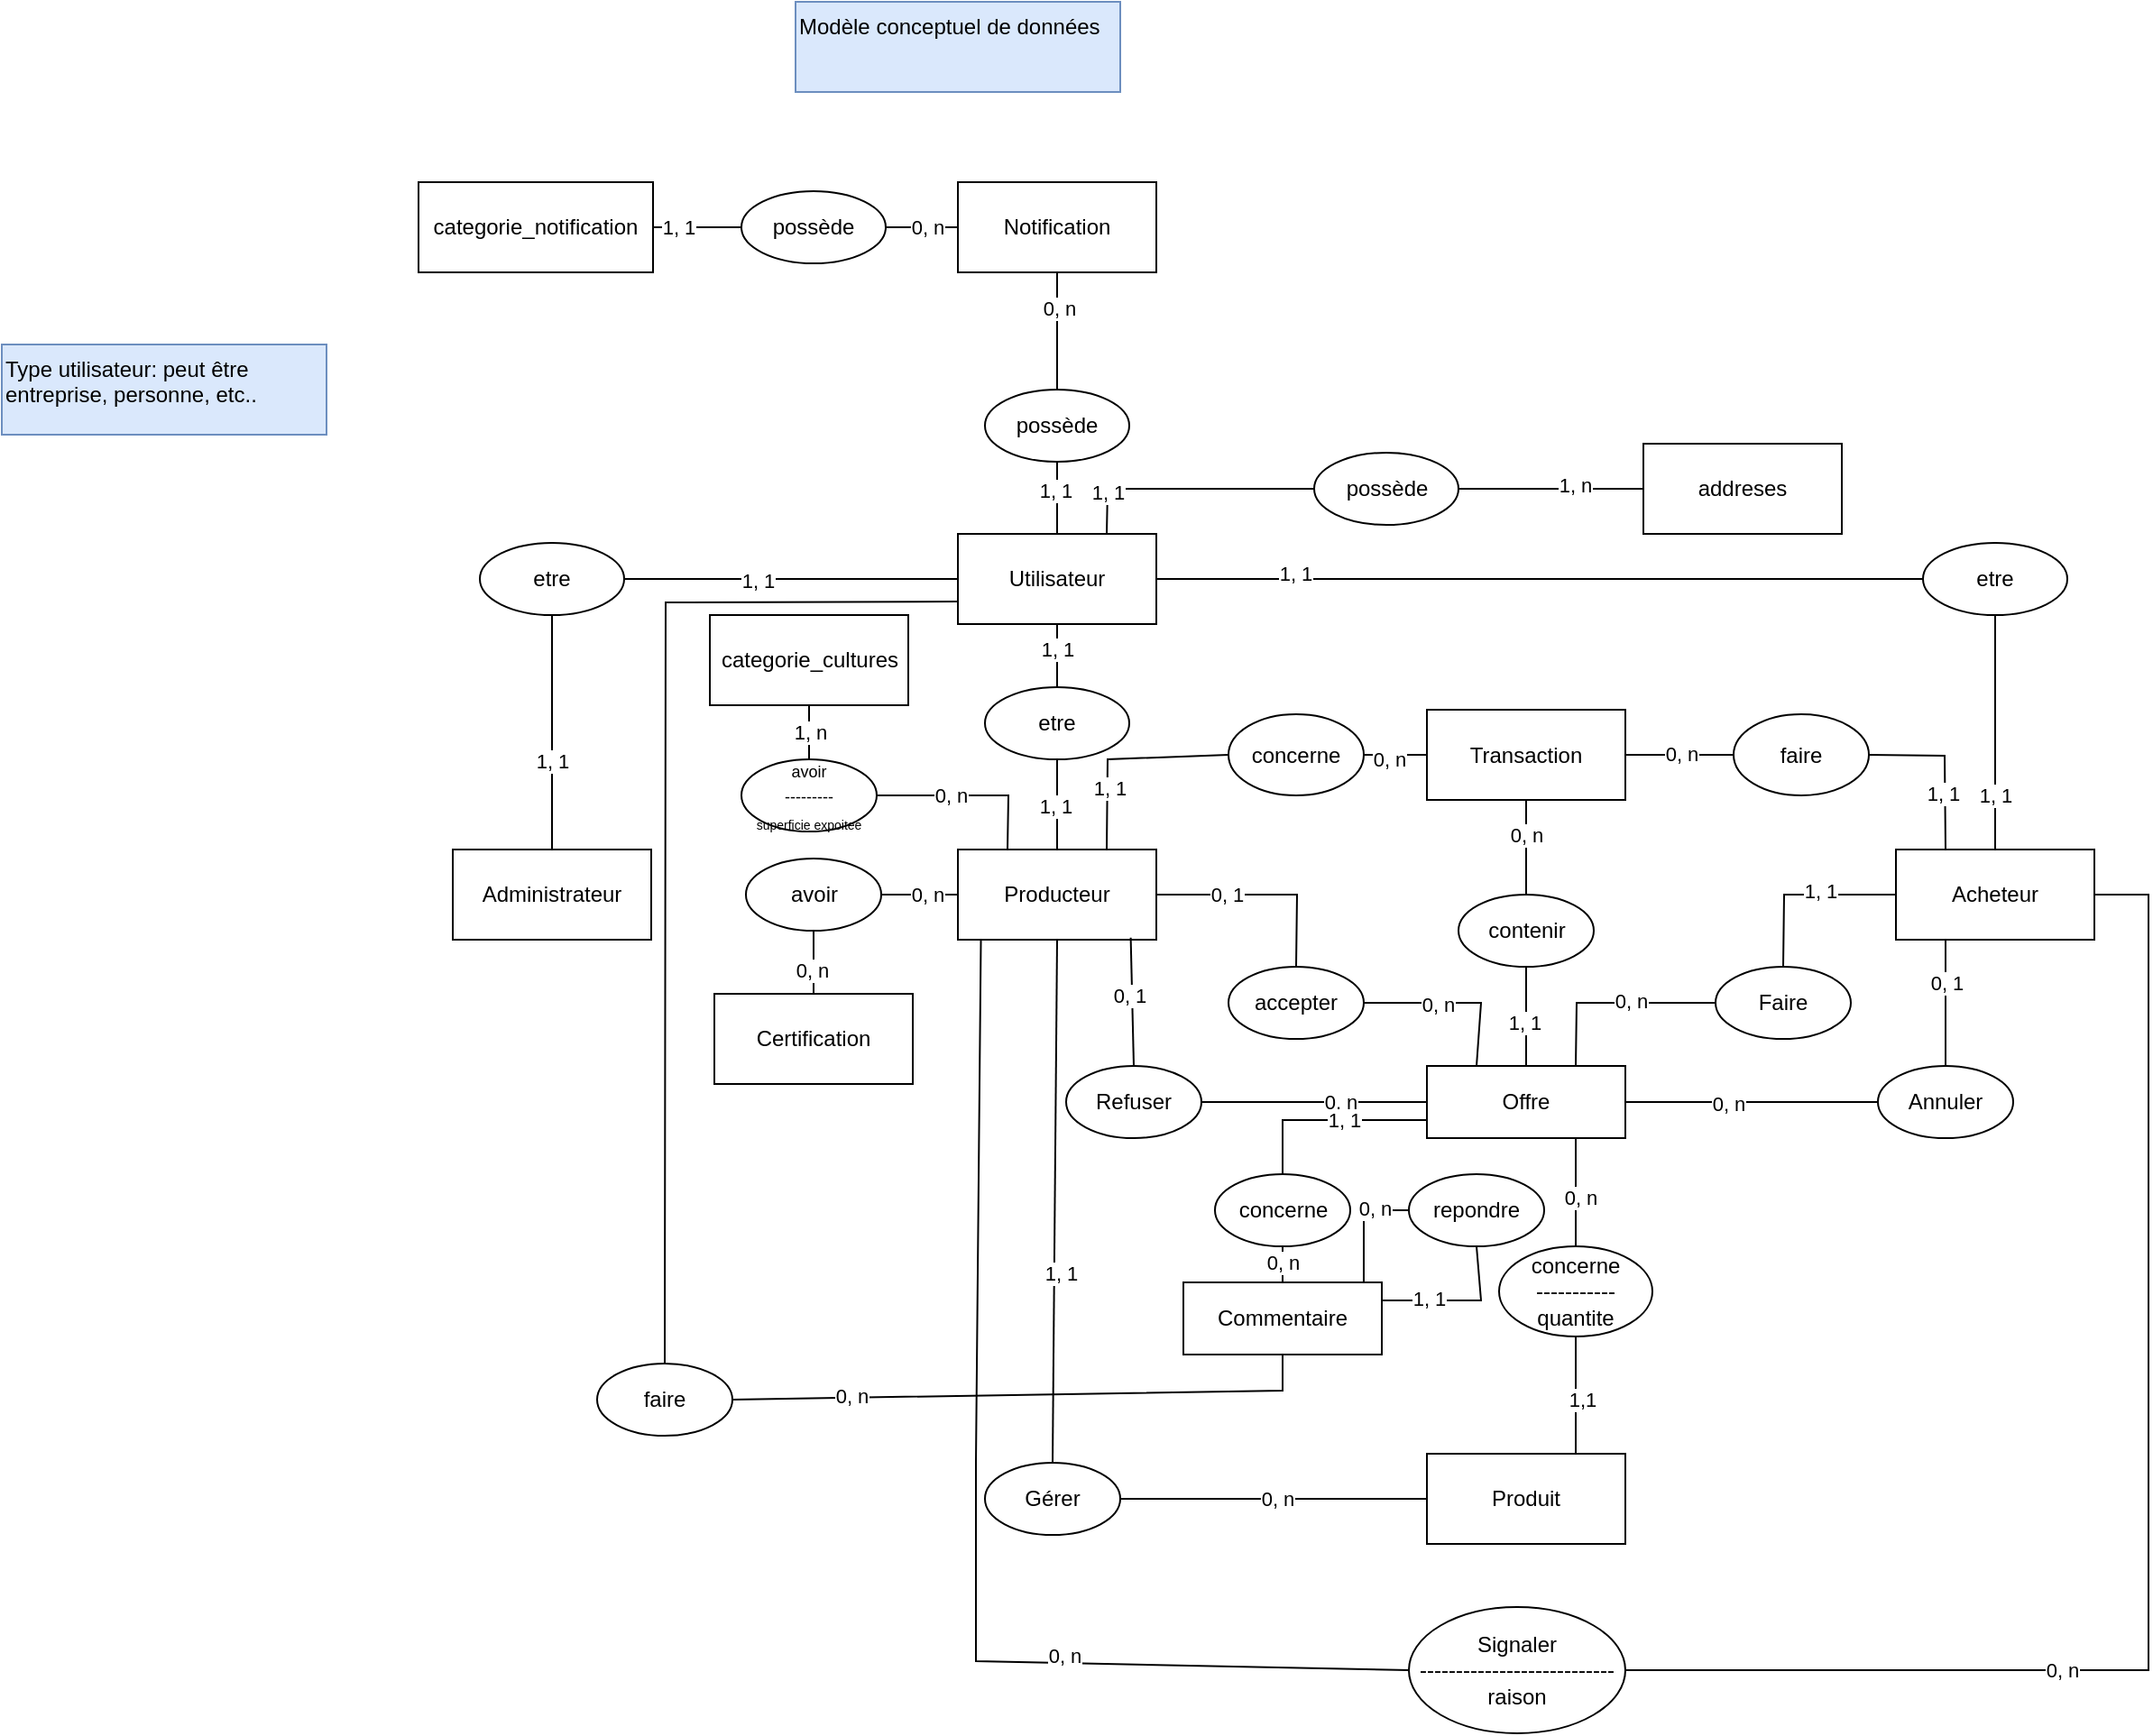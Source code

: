 <mxfile version="26.0.16">
  <diagram name="Page-1" id="5A69tzrSD9AqNhEuns6p">
    <mxGraphModel dx="1859" dy="1749" grid="1" gridSize="10" guides="1" tooltips="1" connect="1" arrows="1" fold="1" page="1" pageScale="1" pageWidth="827" pageHeight="1169" math="0" shadow="0">
      <root>
        <mxCell id="0" />
        <mxCell id="1" parent="0" />
        <mxCell id="UUkGtL1iuPXD1MiXSwTC-1" value="Produit" style="html=1;whiteSpace=wrap;" parent="1" vertex="1">
          <mxGeometry x="430" y="615" width="110" height="50" as="geometry" />
        </mxCell>
        <mxCell id="UUkGtL1iuPXD1MiXSwTC-2" value="Producteur" style="html=1;whiteSpace=wrap;" parent="1" vertex="1">
          <mxGeometry x="170" y="280" width="110" height="50" as="geometry" />
        </mxCell>
        <mxCell id="UUkGtL1iuPXD1MiXSwTC-3" value="Acheteur" style="html=1;whiteSpace=wrap;" parent="1" vertex="1">
          <mxGeometry x="690" y="280" width="110" height="50" as="geometry" />
        </mxCell>
        <mxCell id="UUkGtL1iuPXD1MiXSwTC-4" value="Administrateur" style="html=1;whiteSpace=wrap;" parent="1" vertex="1">
          <mxGeometry x="-110" y="280" width="110" height="50" as="geometry" />
        </mxCell>
        <mxCell id="UUkGtL1iuPXD1MiXSwTC-5" value="Utilisateur" style="html=1;whiteSpace=wrap;" parent="1" vertex="1">
          <mxGeometry x="170" y="105" width="110" height="50" as="geometry" />
        </mxCell>
        <mxCell id="UUkGtL1iuPXD1MiXSwTC-6" value="etre" style="ellipse;whiteSpace=wrap;html=1;" parent="1" vertex="1">
          <mxGeometry x="185" y="190" width="80" height="40" as="geometry" />
        </mxCell>
        <mxCell id="UUkGtL1iuPXD1MiXSwTC-7" value="etre" style="ellipse;whiteSpace=wrap;html=1;" parent="1" vertex="1">
          <mxGeometry x="-95" y="110" width="80" height="40" as="geometry" />
        </mxCell>
        <mxCell id="UUkGtL1iuPXD1MiXSwTC-8" value="etre" style="ellipse;whiteSpace=wrap;html=1;" parent="1" vertex="1">
          <mxGeometry x="705" y="110" width="80" height="40" as="geometry" />
        </mxCell>
        <mxCell id="UUkGtL1iuPXD1MiXSwTC-9" value="" style="endArrow=none;html=1;rounded=0;entryX=0.5;entryY=1;entryDx=0;entryDy=0;exitX=0.5;exitY=0;exitDx=0;exitDy=0;" parent="1" source="UUkGtL1iuPXD1MiXSwTC-4" target="UUkGtL1iuPXD1MiXSwTC-7" edge="1">
          <mxGeometry width="50" height="50" relative="1" as="geometry">
            <mxPoint x="90" y="420" as="sourcePoint" />
            <mxPoint x="140" y="370" as="targetPoint" />
          </mxGeometry>
        </mxCell>
        <mxCell id="UUkGtL1iuPXD1MiXSwTC-109" value="1, 1" style="edgeLabel;html=1;align=center;verticalAlign=middle;resizable=0;points=[];" parent="UUkGtL1iuPXD1MiXSwTC-9" vertex="1" connectable="0">
          <mxGeometry x="-0.241" relative="1" as="geometry">
            <mxPoint as="offset" />
          </mxGeometry>
        </mxCell>
        <mxCell id="UUkGtL1iuPXD1MiXSwTC-10" value="" style="endArrow=none;html=1;rounded=0;entryX=0.5;entryY=1;entryDx=0;entryDy=0;exitX=0.5;exitY=0;exitDx=0;exitDy=0;" parent="1" source="UUkGtL1iuPXD1MiXSwTC-2" target="UUkGtL1iuPXD1MiXSwTC-6" edge="1">
          <mxGeometry width="50" height="50" relative="1" as="geometry">
            <mxPoint x="100" y="430" as="sourcePoint" />
            <mxPoint x="150" y="380" as="targetPoint" />
          </mxGeometry>
        </mxCell>
        <mxCell id="UUkGtL1iuPXD1MiXSwTC-111" value="1, 1" style="edgeLabel;html=1;align=center;verticalAlign=middle;resizable=0;points=[];" parent="UUkGtL1iuPXD1MiXSwTC-10" vertex="1" connectable="0">
          <mxGeometry x="-0.014" y="1" relative="1" as="geometry">
            <mxPoint as="offset" />
          </mxGeometry>
        </mxCell>
        <mxCell id="UUkGtL1iuPXD1MiXSwTC-11" value="" style="endArrow=none;html=1;rounded=0;entryX=0.5;entryY=1;entryDx=0;entryDy=0;exitX=0.5;exitY=0;exitDx=0;exitDy=0;" parent="1" source="UUkGtL1iuPXD1MiXSwTC-6" target="UUkGtL1iuPXD1MiXSwTC-5" edge="1">
          <mxGeometry width="50" height="50" relative="1" as="geometry">
            <mxPoint x="110" y="440" as="sourcePoint" />
            <mxPoint x="160" y="390" as="targetPoint" />
          </mxGeometry>
        </mxCell>
        <mxCell id="UUkGtL1iuPXD1MiXSwTC-112" value="1, 1" style="edgeLabel;html=1;align=center;verticalAlign=middle;resizable=0;points=[];" parent="UUkGtL1iuPXD1MiXSwTC-11" vertex="1" connectable="0">
          <mxGeometry x="0.173" relative="1" as="geometry">
            <mxPoint y="-1" as="offset" />
          </mxGeometry>
        </mxCell>
        <mxCell id="UUkGtL1iuPXD1MiXSwTC-12" value="" style="endArrow=none;html=1;rounded=0;entryX=1;entryY=0.5;entryDx=0;entryDy=0;exitX=0;exitY=0.5;exitDx=0;exitDy=0;" parent="1" source="UUkGtL1iuPXD1MiXSwTC-5" target="UUkGtL1iuPXD1MiXSwTC-7" edge="1">
          <mxGeometry width="50" height="50" relative="1" as="geometry">
            <mxPoint x="100" y="430" as="sourcePoint" />
            <mxPoint x="150" y="380" as="targetPoint" />
          </mxGeometry>
        </mxCell>
        <mxCell id="UUkGtL1iuPXD1MiXSwTC-110" value="1, 1" style="edgeLabel;html=1;align=center;verticalAlign=middle;resizable=0;points=[];" parent="UUkGtL1iuPXD1MiXSwTC-12" vertex="1" connectable="0">
          <mxGeometry x="0.202" y="1" relative="1" as="geometry">
            <mxPoint as="offset" />
          </mxGeometry>
        </mxCell>
        <mxCell id="UUkGtL1iuPXD1MiXSwTC-13" value="" style="endArrow=none;html=1;rounded=0;entryX=0.5;entryY=1;entryDx=0;entryDy=0;exitX=0.5;exitY=0;exitDx=0;exitDy=0;" parent="1" source="UUkGtL1iuPXD1MiXSwTC-3" target="UUkGtL1iuPXD1MiXSwTC-8" edge="1">
          <mxGeometry width="50" height="50" relative="1" as="geometry">
            <mxPoint x="287.5" y="440" as="sourcePoint" />
            <mxPoint x="337.5" y="390" as="targetPoint" />
          </mxGeometry>
        </mxCell>
        <mxCell id="UUkGtL1iuPXD1MiXSwTC-107" value="1, 1" style="edgeLabel;html=1;align=center;verticalAlign=middle;resizable=0;points=[];" parent="UUkGtL1iuPXD1MiXSwTC-13" vertex="1" connectable="0">
          <mxGeometry x="-0.53" relative="1" as="geometry">
            <mxPoint as="offset" />
          </mxGeometry>
        </mxCell>
        <mxCell id="UUkGtL1iuPXD1MiXSwTC-14" value="" style="endArrow=none;html=1;rounded=0;entryX=0;entryY=0.5;entryDx=0;entryDy=0;exitX=1;exitY=0.5;exitDx=0;exitDy=0;" parent="1" source="UUkGtL1iuPXD1MiXSwTC-18" target="UUkGtL1iuPXD1MiXSwTC-1" edge="1">
          <mxGeometry width="50" height="50" relative="1" as="geometry">
            <mxPoint x="687.5" y="550" as="sourcePoint" />
            <mxPoint x="737.5" y="500" as="targetPoint" />
          </mxGeometry>
        </mxCell>
        <mxCell id="UUkGtL1iuPXD1MiXSwTC-141" value="0, n" style="edgeLabel;html=1;align=center;verticalAlign=middle;resizable=0;points=[];" parent="UUkGtL1iuPXD1MiXSwTC-14" vertex="1" connectable="0">
          <mxGeometry x="0.017" relative="1" as="geometry">
            <mxPoint as="offset" />
          </mxGeometry>
        </mxCell>
        <mxCell id="UUkGtL1iuPXD1MiXSwTC-15" value="" style="endArrow=none;html=1;rounded=0;entryX=0.5;entryY=1;entryDx=0;entryDy=0;exitX=0.5;exitY=0;exitDx=0;exitDy=0;" parent="1" source="UUkGtL1iuPXD1MiXSwTC-18" target="UUkGtL1iuPXD1MiXSwTC-2" edge="1">
          <mxGeometry width="50" height="50" relative="1" as="geometry">
            <mxPoint x="304" y="450" as="sourcePoint" />
            <mxPoint x="354" y="400" as="targetPoint" />
          </mxGeometry>
        </mxCell>
        <mxCell id="UUkGtL1iuPXD1MiXSwTC-142" value="1, 1" style="edgeLabel;html=1;align=center;verticalAlign=middle;resizable=0;points=[];" parent="UUkGtL1iuPXD1MiXSwTC-15" vertex="1" connectable="0">
          <mxGeometry x="-0.273" y="-3" relative="1" as="geometry">
            <mxPoint as="offset" />
          </mxGeometry>
        </mxCell>
        <mxCell id="UUkGtL1iuPXD1MiXSwTC-17" value="" style="endArrow=none;html=1;rounded=0;entryX=0;entryY=0.5;entryDx=0;entryDy=0;exitX=1;exitY=0.5;exitDx=0;exitDy=0;" parent="1" source="UUkGtL1iuPXD1MiXSwTC-5" target="UUkGtL1iuPXD1MiXSwTC-8" edge="1">
          <mxGeometry width="50" height="50" relative="1" as="geometry">
            <mxPoint x="150" y="480" as="sourcePoint" />
            <mxPoint x="200" y="430" as="targetPoint" />
          </mxGeometry>
        </mxCell>
        <mxCell id="UUkGtL1iuPXD1MiXSwTC-108" value="1, 1" style="edgeLabel;html=1;align=center;verticalAlign=middle;resizable=0;points=[];" parent="UUkGtL1iuPXD1MiXSwTC-17" vertex="1" connectable="0">
          <mxGeometry x="-0.638" y="3" relative="1" as="geometry">
            <mxPoint as="offset" />
          </mxGeometry>
        </mxCell>
        <mxCell id="UUkGtL1iuPXD1MiXSwTC-18" value="Gérer" style="ellipse;whiteSpace=wrap;html=1;container=1;" parent="1" vertex="1">
          <mxGeometry x="185" y="620" width="75" height="40" as="geometry" />
        </mxCell>
        <mxCell id="UUkGtL1iuPXD1MiXSwTC-26" value="" style="endArrow=none;html=1;rounded=0;entryX=0.25;entryY=1;entryDx=0;entryDy=0;exitX=0.5;exitY=0;exitDx=0;exitDy=0;" parent="1" source="UUkGtL1iuPXD1MiXSwTC-34" target="UUkGtL1iuPXD1MiXSwTC-3" edge="1">
          <mxGeometry width="50" height="50" relative="1" as="geometry">
            <mxPoint x="743.46" y="392.9" as="sourcePoint" />
            <mxPoint x="746.55" y="337.1" as="targetPoint" />
          </mxGeometry>
        </mxCell>
        <mxCell id="UUkGtL1iuPXD1MiXSwTC-128" value="0, 1" style="edgeLabel;html=1;align=center;verticalAlign=middle;resizable=0;points=[];" parent="UUkGtL1iuPXD1MiXSwTC-26" vertex="1" connectable="0">
          <mxGeometry x="0.327" relative="1" as="geometry">
            <mxPoint as="offset" />
          </mxGeometry>
        </mxCell>
        <mxCell id="UUkGtL1iuPXD1MiXSwTC-28" value="" style="endArrow=none;html=1;rounded=0;entryX=0.871;entryY=0.977;entryDx=0;entryDy=0;exitX=0.5;exitY=0;exitDx=0;exitDy=0;entryPerimeter=0;" parent="1" source="UUkGtL1iuPXD1MiXSwTC-32" target="UUkGtL1iuPXD1MiXSwTC-2" edge="1">
          <mxGeometry width="50" height="50" relative="1" as="geometry">
            <mxPoint x="70" y="450" as="sourcePoint" />
            <mxPoint x="120" y="400" as="targetPoint" />
          </mxGeometry>
        </mxCell>
        <mxCell id="UUkGtL1iuPXD1MiXSwTC-124" value="0, 1" style="edgeLabel;html=1;align=center;verticalAlign=middle;resizable=0;points=[];" parent="UUkGtL1iuPXD1MiXSwTC-28" vertex="1" connectable="0">
          <mxGeometry x="0.097" y="2" relative="1" as="geometry">
            <mxPoint as="offset" />
          </mxGeometry>
        </mxCell>
        <mxCell id="UUkGtL1iuPXD1MiXSwTC-30" value="Offre" style="html=1;whiteSpace=wrap;" parent="1" vertex="1">
          <mxGeometry x="430" y="400" width="110" height="40" as="geometry" />
        </mxCell>
        <mxCell id="UUkGtL1iuPXD1MiXSwTC-31" value="accepter" style="ellipse;whiteSpace=wrap;html=1;" parent="1" vertex="1">
          <mxGeometry x="320" y="345" width="75" height="40" as="geometry" />
        </mxCell>
        <mxCell id="UUkGtL1iuPXD1MiXSwTC-32" value="Refuser" style="ellipse;whiteSpace=wrap;html=1;" parent="1" vertex="1">
          <mxGeometry x="230" y="400" width="75" height="40" as="geometry" />
        </mxCell>
        <mxCell id="UUkGtL1iuPXD1MiXSwTC-33" value="Faire" style="ellipse;whiteSpace=wrap;html=1;" parent="1" vertex="1">
          <mxGeometry x="590" y="345" width="75" height="40" as="geometry" />
        </mxCell>
        <mxCell id="UUkGtL1iuPXD1MiXSwTC-34" value="Annuler" style="ellipse;whiteSpace=wrap;html=1;" parent="1" vertex="1">
          <mxGeometry x="680" y="400" width="75" height="40" as="geometry" />
        </mxCell>
        <mxCell id="UUkGtL1iuPXD1MiXSwTC-35" value="" style="endArrow=none;html=1;rounded=0;entryX=0;entryY=0.5;entryDx=0;entryDy=0;exitX=1;exitY=0.5;exitDx=0;exitDy=0;" parent="1" source="UUkGtL1iuPXD1MiXSwTC-30" target="UUkGtL1iuPXD1MiXSwTC-34" edge="1">
          <mxGeometry width="50" height="50" relative="1" as="geometry">
            <mxPoint x="80" y="460" as="sourcePoint" />
            <mxPoint x="130" y="410" as="targetPoint" />
          </mxGeometry>
        </mxCell>
        <mxCell id="UUkGtL1iuPXD1MiXSwTC-127" value="0, n" style="edgeLabel;html=1;align=center;verticalAlign=middle;resizable=0;points=[];" parent="UUkGtL1iuPXD1MiXSwTC-35" vertex="1" connectable="0">
          <mxGeometry x="-0.188" y="-1" relative="1" as="geometry">
            <mxPoint as="offset" />
          </mxGeometry>
        </mxCell>
        <mxCell id="UUkGtL1iuPXD1MiXSwTC-36" value="" style="endArrow=none;html=1;rounded=0;entryX=0;entryY=0.5;entryDx=0;entryDy=0;exitX=1;exitY=0.5;exitDx=0;exitDy=0;" parent="1" source="UUkGtL1iuPXD1MiXSwTC-32" target="UUkGtL1iuPXD1MiXSwTC-30" edge="1">
          <mxGeometry width="50" height="50" relative="1" as="geometry">
            <mxPoint x="90" y="470" as="sourcePoint" />
            <mxPoint x="140" y="420" as="targetPoint" />
          </mxGeometry>
        </mxCell>
        <mxCell id="UUkGtL1iuPXD1MiXSwTC-123" value="0, n" style="edgeLabel;html=1;align=center;verticalAlign=middle;resizable=0;points=[];" parent="UUkGtL1iuPXD1MiXSwTC-36" vertex="1" connectable="0">
          <mxGeometry x="0.232" relative="1" as="geometry">
            <mxPoint as="offset" />
          </mxGeometry>
        </mxCell>
        <mxCell id="UUkGtL1iuPXD1MiXSwTC-37" value="" style="endArrow=none;html=1;rounded=0;entryX=1;entryY=0.5;entryDx=0;entryDy=0;exitX=0.25;exitY=0;exitDx=0;exitDy=0;" parent="1" source="UUkGtL1iuPXD1MiXSwTC-30" target="UUkGtL1iuPXD1MiXSwTC-31" edge="1">
          <mxGeometry width="50" height="50" relative="1" as="geometry">
            <mxPoint x="240" y="550" as="sourcePoint" />
            <mxPoint x="290" y="500" as="targetPoint" />
            <Array as="points">
              <mxPoint x="460" y="365" />
            </Array>
          </mxGeometry>
        </mxCell>
        <mxCell id="UUkGtL1iuPXD1MiXSwTC-121" value="0, n" style="edgeLabel;html=1;align=center;verticalAlign=middle;resizable=0;points=[];" parent="UUkGtL1iuPXD1MiXSwTC-37" vertex="1" connectable="0">
          <mxGeometry x="0.181" y="1" relative="1" as="geometry">
            <mxPoint as="offset" />
          </mxGeometry>
        </mxCell>
        <mxCell id="UUkGtL1iuPXD1MiXSwTC-38" value="" style="endArrow=none;html=1;rounded=0;entryX=0;entryY=0.5;entryDx=0;entryDy=0;exitX=0.75;exitY=0;exitDx=0;exitDy=0;" parent="1" source="UUkGtL1iuPXD1MiXSwTC-30" target="UUkGtL1iuPXD1MiXSwTC-33" edge="1">
          <mxGeometry width="50" height="50" relative="1" as="geometry">
            <mxPoint x="480" y="390" as="sourcePoint" />
            <mxPoint x="530" y="340" as="targetPoint" />
            <Array as="points">
              <mxPoint x="513" y="365" />
            </Array>
          </mxGeometry>
        </mxCell>
        <mxCell id="UUkGtL1iuPXD1MiXSwTC-125" value="0, n" style="edgeLabel;html=1;align=center;verticalAlign=middle;resizable=0;points=[];" parent="UUkGtL1iuPXD1MiXSwTC-38" vertex="1" connectable="0">
          <mxGeometry x="0.161" y="1" relative="1" as="geometry">
            <mxPoint as="offset" />
          </mxGeometry>
        </mxCell>
        <mxCell id="UUkGtL1iuPXD1MiXSwTC-39" value="" style="endArrow=none;html=1;rounded=0;entryX=0;entryY=0.5;entryDx=0;entryDy=0;exitX=0.5;exitY=0;exitDx=0;exitDy=0;" parent="1" source="UUkGtL1iuPXD1MiXSwTC-33" target="UUkGtL1iuPXD1MiXSwTC-3" edge="1">
          <mxGeometry width="50" height="50" relative="1" as="geometry">
            <mxPoint x="570" y="530" as="sourcePoint" />
            <mxPoint x="620" y="480" as="targetPoint" />
            <Array as="points">
              <mxPoint x="628" y="305" />
            </Array>
          </mxGeometry>
        </mxCell>
        <mxCell id="UUkGtL1iuPXD1MiXSwTC-126" value="1, 1" style="edgeLabel;html=1;align=center;verticalAlign=middle;resizable=0;points=[];" parent="UUkGtL1iuPXD1MiXSwTC-39" vertex="1" connectable="0">
          <mxGeometry x="0.176" y="2" relative="1" as="geometry">
            <mxPoint as="offset" />
          </mxGeometry>
        </mxCell>
        <mxCell id="UUkGtL1iuPXD1MiXSwTC-40" value="" style="endArrow=none;html=1;rounded=0;entryX=1;entryY=0.5;entryDx=0;entryDy=0;exitX=0.5;exitY=0;exitDx=0;exitDy=0;" parent="1" source="UUkGtL1iuPXD1MiXSwTC-31" target="UUkGtL1iuPXD1MiXSwTC-2" edge="1">
          <mxGeometry width="50" height="50" relative="1" as="geometry">
            <mxPoint x="675" y="375" as="sourcePoint" />
            <mxPoint x="728" y="340" as="targetPoint" />
            <Array as="points">
              <mxPoint x="358" y="305" />
            </Array>
          </mxGeometry>
        </mxCell>
        <mxCell id="UUkGtL1iuPXD1MiXSwTC-122" value="0, 1" style="edgeLabel;html=1;align=center;verticalAlign=middle;resizable=0;points=[];" parent="UUkGtL1iuPXD1MiXSwTC-40" vertex="1" connectable="0">
          <mxGeometry x="0.339" relative="1" as="geometry">
            <mxPoint as="offset" />
          </mxGeometry>
        </mxCell>
        <mxCell id="UUkGtL1iuPXD1MiXSwTC-42" value="Transaction" style="html=1;whiteSpace=wrap;" parent="1" vertex="1">
          <mxGeometry x="430" y="202.5" width="110" height="50" as="geometry" />
        </mxCell>
        <mxCell id="UUkGtL1iuPXD1MiXSwTC-44" value="" style="endArrow=none;html=1;rounded=0;exitX=0.5;exitY=0;exitDx=0;exitDy=0;entryX=0.5;entryY=1;entryDx=0;entryDy=0;" parent="1" source="UUkGtL1iuPXD1MiXSwTC-5" target="UUkGtL1iuPXD1MiXSwTC-56" edge="1">
          <mxGeometry width="50" height="50" relative="1" as="geometry">
            <mxPoint x="80" y="65" as="sourcePoint" />
            <mxPoint x="70" as="targetPoint" />
          </mxGeometry>
        </mxCell>
        <mxCell id="UUkGtL1iuPXD1MiXSwTC-106" value="1, 1" style="edgeLabel;html=1;align=center;verticalAlign=middle;resizable=0;points=[];" parent="UUkGtL1iuPXD1MiXSwTC-44" vertex="1" connectable="0">
          <mxGeometry x="0.188" y="1" relative="1" as="geometry">
            <mxPoint as="offset" />
          </mxGeometry>
        </mxCell>
        <mxCell id="UUkGtL1iuPXD1MiXSwTC-46" value="" style="endArrow=none;html=1;rounded=0;exitX=1;exitY=0.5;exitDx=0;exitDy=0;entryX=0.25;entryY=0;entryDx=0;entryDy=0;" parent="1" source="UUkGtL1iuPXD1MiXSwTC-47" target="UUkGtL1iuPXD1MiXSwTC-3" edge="1">
          <mxGeometry width="50" height="50" relative="1" as="geometry">
            <mxPoint x="585" y="230" as="sourcePoint" />
            <mxPoint x="665" y="200" as="targetPoint" />
            <Array as="points">
              <mxPoint x="717" y="228" />
            </Array>
          </mxGeometry>
        </mxCell>
        <mxCell id="UUkGtL1iuPXD1MiXSwTC-118" value="1, 1" style="edgeLabel;html=1;align=center;verticalAlign=middle;resizable=0;points=[];" parent="UUkGtL1iuPXD1MiXSwTC-46" vertex="1" connectable="0">
          <mxGeometry x="0.34" y="-1" relative="1" as="geometry">
            <mxPoint as="offset" />
          </mxGeometry>
        </mxCell>
        <mxCell id="UUkGtL1iuPXD1MiXSwTC-48" value="" style="endArrow=none;html=1;rounded=0;exitX=1;exitY=0.5;exitDx=0;exitDy=0;entryX=0;entryY=0.5;entryDx=0;entryDy=0;" parent="1" source="UUkGtL1iuPXD1MiXSwTC-42" target="UUkGtL1iuPXD1MiXSwTC-47" edge="1">
          <mxGeometry width="50" height="50" relative="1" as="geometry">
            <mxPoint x="540" y="225" as="sourcePoint" />
            <mxPoint x="717" y="280" as="targetPoint" />
            <Array as="points" />
          </mxGeometry>
        </mxCell>
        <mxCell id="UUkGtL1iuPXD1MiXSwTC-117" value="0, n" style="edgeLabel;html=1;align=center;verticalAlign=middle;resizable=0;points=[];" parent="UUkGtL1iuPXD1MiXSwTC-48" vertex="1" connectable="0">
          <mxGeometry x="0.033" y="2" relative="1" as="geometry">
            <mxPoint y="1" as="offset" />
          </mxGeometry>
        </mxCell>
        <mxCell id="UUkGtL1iuPXD1MiXSwTC-47" value="faire" style="ellipse;whiteSpace=wrap;html=1;" parent="1" vertex="1">
          <mxGeometry x="600" y="205" width="75" height="45" as="geometry" />
        </mxCell>
        <mxCell id="UUkGtL1iuPXD1MiXSwTC-49" value="concerne" style="ellipse;whiteSpace=wrap;html=1;" parent="1" vertex="1">
          <mxGeometry x="320" y="205" width="75" height="45" as="geometry" />
        </mxCell>
        <mxCell id="UUkGtL1iuPXD1MiXSwTC-50" value="" style="endArrow=none;html=1;rounded=0;entryX=0;entryY=0.5;entryDx=0;entryDy=0;exitX=1;exitY=0.5;exitDx=0;exitDy=0;" parent="1" source="UUkGtL1iuPXD1MiXSwTC-49" target="UUkGtL1iuPXD1MiXSwTC-42" edge="1">
          <mxGeometry width="50" height="50" relative="1" as="geometry">
            <mxPoint x="120" y="410" as="sourcePoint" />
            <mxPoint x="200" y="380" as="targetPoint" />
          </mxGeometry>
        </mxCell>
        <mxCell id="UUkGtL1iuPXD1MiXSwTC-120" value="0, n" style="edgeLabel;html=1;align=center;verticalAlign=middle;resizable=0;points=[];" parent="UUkGtL1iuPXD1MiXSwTC-50" vertex="1" connectable="0">
          <mxGeometry x="-0.2" y="-1" relative="1" as="geometry">
            <mxPoint y="1" as="offset" />
          </mxGeometry>
        </mxCell>
        <mxCell id="UUkGtL1iuPXD1MiXSwTC-51" value="" style="endArrow=none;html=1;rounded=0;entryX=0;entryY=0.5;entryDx=0;entryDy=0;exitX=0.75;exitY=0;exitDx=0;exitDy=0;" parent="1" source="UUkGtL1iuPXD1MiXSwTC-2" target="UUkGtL1iuPXD1MiXSwTC-49" edge="1">
          <mxGeometry width="50" height="50" relative="1" as="geometry">
            <mxPoint x="120" y="410" as="sourcePoint" />
            <mxPoint x="200" y="380" as="targetPoint" />
            <Array as="points">
              <mxPoint x="253" y="230" />
            </Array>
          </mxGeometry>
        </mxCell>
        <mxCell id="UUkGtL1iuPXD1MiXSwTC-119" value="1, 1" style="edgeLabel;html=1;align=center;verticalAlign=middle;resizable=0;points=[];" parent="UUkGtL1iuPXD1MiXSwTC-51" vertex="1" connectable="0">
          <mxGeometry x="-0.419" y="-1" relative="1" as="geometry">
            <mxPoint as="offset" />
          </mxGeometry>
        </mxCell>
        <mxCell id="UUkGtL1iuPXD1MiXSwTC-55" value="Notification" style="html=1;whiteSpace=wrap;" parent="1" vertex="1">
          <mxGeometry x="170" y="-90" width="110" height="50" as="geometry" />
        </mxCell>
        <mxCell id="UUkGtL1iuPXD1MiXSwTC-56" value="possède" style="ellipse;whiteSpace=wrap;html=1;" parent="1" vertex="1">
          <mxGeometry x="185" y="25" width="80" height="40" as="geometry" />
        </mxCell>
        <mxCell id="UUkGtL1iuPXD1MiXSwTC-57" value="" style="endArrow=none;html=1;rounded=0;exitX=0.5;exitY=0;exitDx=0;exitDy=0;entryX=0.5;entryY=1;entryDx=0;entryDy=0;" parent="1" source="UUkGtL1iuPXD1MiXSwTC-56" target="UUkGtL1iuPXD1MiXSwTC-55" edge="1">
          <mxGeometry width="50" height="50" relative="1" as="geometry">
            <mxPoint x="235" y="115" as="sourcePoint" />
            <mxPoint x="235" y="75" as="targetPoint" />
          </mxGeometry>
        </mxCell>
        <mxCell id="UUkGtL1iuPXD1MiXSwTC-105" value="0, n" style="edgeLabel;html=1;align=center;verticalAlign=middle;resizable=0;points=[];" parent="UUkGtL1iuPXD1MiXSwTC-57" vertex="1" connectable="0">
          <mxGeometry x="0.383" y="-1" relative="1" as="geometry">
            <mxPoint as="offset" />
          </mxGeometry>
        </mxCell>
        <mxCell id="UUkGtL1iuPXD1MiXSwTC-58" value="categorie_notification" style="html=1;whiteSpace=wrap;" parent="1" vertex="1">
          <mxGeometry x="-129" y="-90" width="130" height="50" as="geometry" />
        </mxCell>
        <mxCell id="UUkGtL1iuPXD1MiXSwTC-59" value="possède" style="ellipse;whiteSpace=wrap;html=1;" parent="1" vertex="1">
          <mxGeometry x="50" y="-85" width="80" height="40" as="geometry" />
        </mxCell>
        <mxCell id="UUkGtL1iuPXD1MiXSwTC-61" value="" style="endArrow=none;html=1;rounded=0;entryX=0;entryY=0.5;entryDx=0;entryDy=0;exitX=1;exitY=0.5;exitDx=0;exitDy=0;" parent="1" source="UUkGtL1iuPXD1MiXSwTC-59" target="UUkGtL1iuPXD1MiXSwTC-55" edge="1">
          <mxGeometry width="50" height="50" relative="1" as="geometry">
            <mxPoint x="60" y="50" as="sourcePoint" />
            <mxPoint x="110" as="targetPoint" />
          </mxGeometry>
        </mxCell>
        <mxCell id="UUkGtL1iuPXD1MiXSwTC-63" value="0, n" style="edgeLabel;html=1;align=center;verticalAlign=middle;resizable=0;points=[];" parent="UUkGtL1iuPXD1MiXSwTC-61" vertex="1" connectable="0">
          <mxGeometry x="0.083" relative="1" as="geometry">
            <mxPoint x="1" as="offset" />
          </mxGeometry>
        </mxCell>
        <mxCell id="UUkGtL1iuPXD1MiXSwTC-62" value="" style="endArrow=none;html=1;rounded=0;entryX=0;entryY=0.5;entryDx=0;entryDy=0;exitX=1;exitY=0.5;exitDx=0;exitDy=0;" parent="1" source="UUkGtL1iuPXD1MiXSwTC-58" target="UUkGtL1iuPXD1MiXSwTC-59" edge="1">
          <mxGeometry width="50" height="50" relative="1" as="geometry">
            <mxPoint x="-20" y="40" as="sourcePoint" />
            <mxPoint x="30" y="-10" as="targetPoint" />
          </mxGeometry>
        </mxCell>
        <mxCell id="UUkGtL1iuPXD1MiXSwTC-64" value="1, 1" style="edgeLabel;html=1;align=center;verticalAlign=middle;resizable=0;points=[];" parent="UUkGtL1iuPXD1MiXSwTC-62" vertex="1" connectable="0">
          <mxGeometry x="-0.489" relative="1" as="geometry">
            <mxPoint x="1" as="offset" />
          </mxGeometry>
        </mxCell>
        <mxCell id="UUkGtL1iuPXD1MiXSwTC-68" value="" style="endArrow=none;html=1;rounded=0;entryX=0.5;entryY=1;entryDx=0;entryDy=0;exitX=0.5;exitY=0;exitDx=0;exitDy=0;" parent="1" source="UUkGtL1iuPXD1MiXSwTC-69" target="UUkGtL1iuPXD1MiXSwTC-42" edge="1">
          <mxGeometry width="50" height="50" relative="1" as="geometry">
            <mxPoint x="400" y="350" as="sourcePoint" />
            <mxPoint x="450" y="300" as="targetPoint" />
          </mxGeometry>
        </mxCell>
        <mxCell id="UUkGtL1iuPXD1MiXSwTC-114" value="0, n" style="edgeLabel;html=1;align=center;verticalAlign=middle;resizable=0;points=[];" parent="UUkGtL1iuPXD1MiXSwTC-68" vertex="1" connectable="0">
          <mxGeometry x="0.272" relative="1" as="geometry">
            <mxPoint as="offset" />
          </mxGeometry>
        </mxCell>
        <mxCell id="UUkGtL1iuPXD1MiXSwTC-70" value="" style="endArrow=none;html=1;rounded=0;entryX=0.5;entryY=1;entryDx=0;entryDy=0;exitX=0.5;exitY=0;exitDx=0;exitDy=0;" parent="1" source="UUkGtL1iuPXD1MiXSwTC-30" target="UUkGtL1iuPXD1MiXSwTC-69" edge="1">
          <mxGeometry width="50" height="50" relative="1" as="geometry">
            <mxPoint x="485" y="400" as="sourcePoint" />
            <mxPoint x="485" y="252" as="targetPoint" />
          </mxGeometry>
        </mxCell>
        <mxCell id="UUkGtL1iuPXD1MiXSwTC-113" value="1, 1" style="edgeLabel;html=1;align=center;verticalAlign=middle;resizable=0;points=[];" parent="UUkGtL1iuPXD1MiXSwTC-70" vertex="1" connectable="0">
          <mxGeometry x="-0.126" y="1" relative="1" as="geometry">
            <mxPoint as="offset" />
          </mxGeometry>
        </mxCell>
        <mxCell id="UUkGtL1iuPXD1MiXSwTC-69" value="contenir" style="ellipse;whiteSpace=wrap;html=1;" parent="1" vertex="1">
          <mxGeometry x="447.5" y="305" width="75" height="40" as="geometry" />
        </mxCell>
        <mxCell id="UUkGtL1iuPXD1MiXSwTC-72" value="Commentaire" style="html=1;whiteSpace=wrap;" parent="1" vertex="1">
          <mxGeometry x="295" y="520" width="110" height="40" as="geometry" />
        </mxCell>
        <mxCell id="UUkGtL1iuPXD1MiXSwTC-80" value="" style="endArrow=none;html=1;rounded=0;entryX=0;entryY=0.75;entryDx=0;entryDy=0;exitX=0.5;exitY=0;exitDx=0;exitDy=0;" parent="1" source="UUkGtL1iuPXD1MiXSwTC-74" target="UUkGtL1iuPXD1MiXSwTC-30" edge="1">
          <mxGeometry width="50" height="50" relative="1" as="geometry">
            <mxPoint x="250" y="590" as="sourcePoint" />
            <mxPoint x="300" y="540" as="targetPoint" />
            <Array as="points">
              <mxPoint x="350" y="430" />
            </Array>
          </mxGeometry>
        </mxCell>
        <mxCell id="UUkGtL1iuPXD1MiXSwTC-132" value="1, 1" style="edgeLabel;html=1;align=center;verticalAlign=middle;resizable=0;points=[];" parent="UUkGtL1iuPXD1MiXSwTC-80" vertex="1" connectable="0">
          <mxGeometry x="0.167" relative="1" as="geometry">
            <mxPoint as="offset" />
          </mxGeometry>
        </mxCell>
        <mxCell id="UUkGtL1iuPXD1MiXSwTC-81" value="" style="endArrow=none;html=1;rounded=0;entryX=0.5;entryY=1;entryDx=0;entryDy=0;exitX=0.5;exitY=0;exitDx=0;exitDy=0;" parent="1" source="UUkGtL1iuPXD1MiXSwTC-72" target="UUkGtL1iuPXD1MiXSwTC-74" edge="1">
          <mxGeometry width="50" height="50" relative="1" as="geometry">
            <mxPoint x="350" y="520" as="sourcePoint" />
            <mxPoint x="350" y="440" as="targetPoint" />
          </mxGeometry>
        </mxCell>
        <mxCell id="UUkGtL1iuPXD1MiXSwTC-133" value="0, n" style="edgeLabel;html=1;align=center;verticalAlign=middle;resizable=0;points=[];" parent="UUkGtL1iuPXD1MiXSwTC-81" vertex="1" connectable="0">
          <mxGeometry x="0.167" relative="1" as="geometry">
            <mxPoint as="offset" />
          </mxGeometry>
        </mxCell>
        <mxCell id="UUkGtL1iuPXD1MiXSwTC-74" value="concerne" style="ellipse;whiteSpace=wrap;html=1;" parent="1" vertex="1">
          <mxGeometry x="312.5" y="460" width="75" height="40" as="geometry" />
        </mxCell>
        <mxCell id="UUkGtL1iuPXD1MiXSwTC-85" value="&lt;div&gt;Signaler&lt;/div&gt;&lt;div&gt;---------------------------&lt;/div&gt;&lt;div&gt;raison&lt;/div&gt;" style="ellipse;whiteSpace=wrap;html=1;" parent="1" vertex="1">
          <mxGeometry x="420" y="700" width="120" height="70" as="geometry" />
        </mxCell>
        <mxCell id="UUkGtL1iuPXD1MiXSwTC-89" value="" style="endArrow=none;html=1;rounded=0;entryX=1;entryY=0.5;entryDx=0;entryDy=0;exitX=1;exitY=0.5;exitDx=0;exitDy=0;" parent="1" source="UUkGtL1iuPXD1MiXSwTC-3" target="UUkGtL1iuPXD1MiXSwTC-85" edge="1">
          <mxGeometry width="50" height="50" relative="1" as="geometry">
            <mxPoint x="120" y="780" as="sourcePoint" />
            <mxPoint x="170" y="730" as="targetPoint" />
            <Array as="points">
              <mxPoint x="830" y="305" />
              <mxPoint x="830" y="735" />
            </Array>
          </mxGeometry>
        </mxCell>
        <mxCell id="UUkGtL1iuPXD1MiXSwTC-145" value="0, n" style="edgeLabel;html=1;align=center;verticalAlign=middle;resizable=0;points=[];" parent="UUkGtL1iuPXD1MiXSwTC-89" vertex="1" connectable="0">
          <mxGeometry x="0.359" relative="1" as="geometry">
            <mxPoint x="1" as="offset" />
          </mxGeometry>
        </mxCell>
        <mxCell id="UUkGtL1iuPXD1MiXSwTC-90" value="" style="endArrow=none;html=1;rounded=0;entryX=0;entryY=0.5;entryDx=0;entryDy=0;exitX=0.116;exitY=0.997;exitDx=0;exitDy=0;exitPerimeter=0;" parent="1" source="UUkGtL1iuPXD1MiXSwTC-2" target="UUkGtL1iuPXD1MiXSwTC-85" edge="1">
          <mxGeometry width="50" height="50" relative="1" as="geometry">
            <mxPoint x="130" y="790" as="sourcePoint" />
            <mxPoint x="180" y="740" as="targetPoint" />
            <Array as="points">
              <mxPoint x="180" y="620" />
              <mxPoint x="180" y="730" />
            </Array>
          </mxGeometry>
        </mxCell>
        <mxCell id="UUkGtL1iuPXD1MiXSwTC-146" value="0, n" style="edgeLabel;html=1;align=center;verticalAlign=middle;resizable=0;points=[];" parent="UUkGtL1iuPXD1MiXSwTC-90" vertex="1" connectable="0">
          <mxGeometry x="0.403" y="4" relative="1" as="geometry">
            <mxPoint as="offset" />
          </mxGeometry>
        </mxCell>
        <mxCell id="UUkGtL1iuPXD1MiXSwTC-91" value="faire" style="ellipse;whiteSpace=wrap;html=1;" parent="1" vertex="1">
          <mxGeometry x="-30" y="565" width="75" height="40" as="geometry" />
        </mxCell>
        <mxCell id="UUkGtL1iuPXD1MiXSwTC-93" value="" style="endArrow=none;html=1;rounded=0;entryX=1;entryY=0.5;entryDx=0;entryDy=0;exitX=0.5;exitY=1;exitDx=0;exitDy=0;" parent="1" source="UUkGtL1iuPXD1MiXSwTC-72" target="UUkGtL1iuPXD1MiXSwTC-91" edge="1">
          <mxGeometry width="50" height="50" relative="1" as="geometry">
            <mxPoint x="-70" y="740" as="sourcePoint" />
            <mxPoint x="-20" y="690" as="targetPoint" />
            <Array as="points">
              <mxPoint x="350" y="580" />
            </Array>
          </mxGeometry>
        </mxCell>
        <mxCell id="UUkGtL1iuPXD1MiXSwTC-189" value="0, n" style="edgeLabel;html=1;align=center;verticalAlign=middle;resizable=0;points=[];" parent="UUkGtL1iuPXD1MiXSwTC-93" vertex="1" connectable="0">
          <mxGeometry x="0.596" y="-1" relative="1" as="geometry">
            <mxPoint as="offset" />
          </mxGeometry>
        </mxCell>
        <mxCell id="UUkGtL1iuPXD1MiXSwTC-94" value="repondre" style="ellipse;whiteSpace=wrap;html=1;" parent="1" vertex="1">
          <mxGeometry x="420" y="460" width="75" height="40" as="geometry" />
        </mxCell>
        <mxCell id="UUkGtL1iuPXD1MiXSwTC-97" value="" style="endArrow=none;html=1;rounded=0;entryX=0.5;entryY=1;entryDx=0;entryDy=0;exitX=1;exitY=0.25;exitDx=0;exitDy=0;" parent="1" source="UUkGtL1iuPXD1MiXSwTC-72" target="UUkGtL1iuPXD1MiXSwTC-94" edge="1">
          <mxGeometry width="50" height="50" relative="1" as="geometry">
            <mxPoint x="-225" y="670" as="sourcePoint" />
            <mxPoint x="-175" y="620" as="targetPoint" />
            <Array as="points">
              <mxPoint x="460" y="530" />
            </Array>
          </mxGeometry>
        </mxCell>
        <mxCell id="UUkGtL1iuPXD1MiXSwTC-136" value="1, 1" style="edgeLabel;html=1;align=center;verticalAlign=middle;resizable=0;points=[];" parent="UUkGtL1iuPXD1MiXSwTC-97" vertex="1" connectable="0">
          <mxGeometry x="-0.398" y="1" relative="1" as="geometry">
            <mxPoint as="offset" />
          </mxGeometry>
        </mxCell>
        <mxCell id="UUkGtL1iuPXD1MiXSwTC-98" value="" style="endArrow=none;html=1;rounded=0;entryX=0;entryY=0.5;entryDx=0;entryDy=0;exitX=0.909;exitY=0;exitDx=0;exitDy=0;exitPerimeter=0;" parent="1" source="UUkGtL1iuPXD1MiXSwTC-72" target="UUkGtL1iuPXD1MiXSwTC-94" edge="1">
          <mxGeometry width="50" height="50" relative="1" as="geometry">
            <mxPoint x="395" y="490" as="sourcePoint" />
            <mxPoint x="445" y="440" as="targetPoint" />
            <Array as="points">
              <mxPoint x="395" y="480" />
            </Array>
          </mxGeometry>
        </mxCell>
        <mxCell id="UUkGtL1iuPXD1MiXSwTC-137" value="0, n" style="edgeLabel;html=1;align=center;verticalAlign=middle;resizable=0;points=[];" parent="UUkGtL1iuPXD1MiXSwTC-98" vertex="1" connectable="0">
          <mxGeometry x="0.398" y="1" relative="1" as="geometry">
            <mxPoint as="offset" />
          </mxGeometry>
        </mxCell>
        <mxCell id="UUkGtL1iuPXD1MiXSwTC-99" value="addreses" style="html=1;whiteSpace=wrap;" parent="1" vertex="1">
          <mxGeometry x="550" y="55" width="110" height="50" as="geometry" />
        </mxCell>
        <mxCell id="UUkGtL1iuPXD1MiXSwTC-100" value="possède" style="ellipse;whiteSpace=wrap;html=1;" parent="1" vertex="1">
          <mxGeometry x="367.5" y="60" width="80" height="40" as="geometry" />
        </mxCell>
        <mxCell id="UUkGtL1iuPXD1MiXSwTC-101" value="" style="endArrow=none;html=1;rounded=0;exitX=0;exitY=0.5;exitDx=0;exitDy=0;entryX=1;entryY=0.5;entryDx=0;entryDy=0;" parent="1" source="UUkGtL1iuPXD1MiXSwTC-99" target="UUkGtL1iuPXD1MiXSwTC-100" edge="1">
          <mxGeometry width="50" height="50" relative="1" as="geometry">
            <mxPoint x="135" y="-30" as="sourcePoint" />
            <mxPoint x="510" y="10" as="targetPoint" />
          </mxGeometry>
        </mxCell>
        <mxCell id="UUkGtL1iuPXD1MiXSwTC-103" value="1, n" style="edgeLabel;html=1;align=center;verticalAlign=middle;resizable=0;points=[];" parent="UUkGtL1iuPXD1MiXSwTC-101" vertex="1" connectable="0">
          <mxGeometry x="-0.263" y="-2" relative="1" as="geometry">
            <mxPoint as="offset" />
          </mxGeometry>
        </mxCell>
        <mxCell id="UUkGtL1iuPXD1MiXSwTC-102" value="" style="endArrow=none;html=1;rounded=0;entryX=0;entryY=0.5;entryDx=0;entryDy=0;exitX=0.75;exitY=0;exitDx=0;exitDy=0;" parent="1" source="UUkGtL1iuPXD1MiXSwTC-5" target="UUkGtL1iuPXD1MiXSwTC-100" edge="1">
          <mxGeometry width="50" height="50" relative="1" as="geometry">
            <mxPoint x="-60" y="150" as="sourcePoint" />
            <mxPoint x="-10" y="100" as="targetPoint" />
            <Array as="points">
              <mxPoint x="253" y="80" />
            </Array>
          </mxGeometry>
        </mxCell>
        <mxCell id="UUkGtL1iuPXD1MiXSwTC-104" value="1, 1" style="edgeLabel;html=1;align=center;verticalAlign=middle;resizable=0;points=[];" parent="UUkGtL1iuPXD1MiXSwTC-102" vertex="1" connectable="0">
          <mxGeometry x="-0.642" y="-2" relative="1" as="geometry">
            <mxPoint as="offset" />
          </mxGeometry>
        </mxCell>
        <mxCell id="UUkGtL1iuPXD1MiXSwTC-161" value="" style="endArrow=none;html=1;rounded=0;entryX=0;entryY=0.75;entryDx=0;entryDy=0;exitX=0.5;exitY=0;exitDx=0;exitDy=0;" parent="1" source="UUkGtL1iuPXD1MiXSwTC-91" target="UUkGtL1iuPXD1MiXSwTC-5" edge="1">
          <mxGeometry width="50" height="50" relative="1" as="geometry">
            <mxPoint x="40" y="220" as="sourcePoint" />
            <mxPoint x="90" y="170" as="targetPoint" />
            <Array as="points">
              <mxPoint x="8" y="143" />
            </Array>
          </mxGeometry>
        </mxCell>
        <mxCell id="UUkGtL1iuPXD1MiXSwTC-162" value="avoir" style="ellipse;whiteSpace=wrap;html=1;" parent="1" vertex="1">
          <mxGeometry x="52.5" y="285" width="75" height="40" as="geometry" />
        </mxCell>
        <mxCell id="UUkGtL1iuPXD1MiXSwTC-163" value="Certification" style="html=1;whiteSpace=wrap;" parent="1" vertex="1">
          <mxGeometry x="35" y="360" width="110" height="50" as="geometry" />
        </mxCell>
        <mxCell id="UUkGtL1iuPXD1MiXSwTC-164" value="" style="endArrow=none;html=1;rounded=0;entryX=0;entryY=0.5;entryDx=0;entryDy=0;exitX=1;exitY=0.5;exitDx=0;exitDy=0;" parent="1" source="UUkGtL1iuPXD1MiXSwTC-162" target="UUkGtL1iuPXD1MiXSwTC-2" edge="1">
          <mxGeometry width="50" height="50" relative="1" as="geometry">
            <mxPoint x="60" y="290" as="sourcePoint" />
            <mxPoint x="110" y="240" as="targetPoint" />
          </mxGeometry>
        </mxCell>
        <mxCell id="UUkGtL1iuPXD1MiXSwTC-167" value="0, n" style="edgeLabel;html=1;align=center;verticalAlign=middle;resizable=0;points=[];" parent="UUkGtL1iuPXD1MiXSwTC-164" vertex="1" connectable="0">
          <mxGeometry x="0.21" relative="1" as="geometry">
            <mxPoint as="offset" />
          </mxGeometry>
        </mxCell>
        <mxCell id="UUkGtL1iuPXD1MiXSwTC-165" value="" style="endArrow=none;html=1;rounded=0;entryX=0.5;entryY=1;entryDx=0;entryDy=0;exitX=0.5;exitY=0;exitDx=0;exitDy=0;" parent="1" source="UUkGtL1iuPXD1MiXSwTC-163" target="UUkGtL1iuPXD1MiXSwTC-162" edge="1">
          <mxGeometry width="50" height="50" relative="1" as="geometry">
            <mxPoint x="70" y="490" as="sourcePoint" />
            <mxPoint x="120" y="440" as="targetPoint" />
          </mxGeometry>
        </mxCell>
        <mxCell id="UUkGtL1iuPXD1MiXSwTC-166" value="0, n" style="edgeLabel;html=1;align=center;verticalAlign=middle;resizable=0;points=[];" parent="UUkGtL1iuPXD1MiXSwTC-165" vertex="1" connectable="0">
          <mxGeometry x="-0.222" y="1" relative="1" as="geometry">
            <mxPoint as="offset" />
          </mxGeometry>
        </mxCell>
        <mxCell id="UUkGtL1iuPXD1MiXSwTC-176" value="Type utilisateur: peut être entreprise, personne, etc.." style="text;html=1;whiteSpace=wrap;overflow=hidden;rounded=0;fillColor=#dae8fc;strokeColor=#6c8ebf;" parent="1" vertex="1">
          <mxGeometry x="-360" width="180" height="50" as="geometry" />
        </mxCell>
        <mxCell id="UUkGtL1iuPXD1MiXSwTC-177" value="&lt;font style=&quot;font-size: 9px;&quot;&gt;avoir&lt;/font&gt;&lt;div&gt;&lt;font style=&quot;font-size: 9px;&quot;&gt;---------&lt;/font&gt;&lt;/div&gt;&lt;div&gt;&lt;font style=&quot;font-size: 7px;&quot;&gt;superficie expoitee&lt;/font&gt;&lt;/div&gt;" style="ellipse;whiteSpace=wrap;html=1;" parent="1" vertex="1">
          <mxGeometry x="50" y="230" width="75" height="40" as="geometry" />
        </mxCell>
        <mxCell id="UUkGtL1iuPXD1MiXSwTC-178" value="categorie_cultures" style="html=1;whiteSpace=wrap;" parent="1" vertex="1">
          <mxGeometry x="32.5" y="150" width="110" height="50" as="geometry" />
        </mxCell>
        <mxCell id="UUkGtL1iuPXD1MiXSwTC-179" value="" style="endArrow=none;html=1;rounded=0;exitX=1;exitY=0.5;exitDx=0;exitDy=0;entryX=0.25;entryY=0;entryDx=0;entryDy=0;" parent="1" source="UUkGtL1iuPXD1MiXSwTC-177" target="UUkGtL1iuPXD1MiXSwTC-2" edge="1">
          <mxGeometry width="50" height="50" relative="1" as="geometry">
            <mxPoint x="140" y="290" as="sourcePoint" />
            <mxPoint x="190" y="240" as="targetPoint" />
            <Array as="points">
              <mxPoint x="198" y="250" />
            </Array>
          </mxGeometry>
        </mxCell>
        <mxCell id="UUkGtL1iuPXD1MiXSwTC-183" value="0, n" style="edgeLabel;html=1;align=center;verticalAlign=middle;resizable=0;points=[];" parent="UUkGtL1iuPXD1MiXSwTC-179" vertex="1" connectable="0">
          <mxGeometry x="-0.2" relative="1" as="geometry">
            <mxPoint as="offset" />
          </mxGeometry>
        </mxCell>
        <mxCell id="UUkGtL1iuPXD1MiXSwTC-180" value="" style="endArrow=none;html=1;rounded=0;entryX=0.5;entryY=1;entryDx=0;entryDy=0;exitX=0.5;exitY=0;exitDx=0;exitDy=0;" parent="1" source="UUkGtL1iuPXD1MiXSwTC-177" target="UUkGtL1iuPXD1MiXSwTC-178" edge="1">
          <mxGeometry width="50" height="50" relative="1" as="geometry">
            <mxPoint x="-50" y="430" as="sourcePoint" />
            <mxPoint y="380" as="targetPoint" />
          </mxGeometry>
        </mxCell>
        <mxCell id="UUkGtL1iuPXD1MiXSwTC-182" value="1, n" style="edgeLabel;html=1;align=center;verticalAlign=middle;resizable=0;points=[];" parent="UUkGtL1iuPXD1MiXSwTC-180" vertex="1" connectable="0">
          <mxGeometry x="-0.006" relative="1" as="geometry">
            <mxPoint as="offset" />
          </mxGeometry>
        </mxCell>
        <mxCell id="UUkGtL1iuPXD1MiXSwTC-184" value="concerne&lt;div&gt;-----------&lt;/div&gt;&lt;div&gt;quantite&lt;/div&gt;" style="ellipse;whiteSpace=wrap;html=1;" parent="1" vertex="1">
          <mxGeometry x="470" y="500" width="85" height="50" as="geometry" />
        </mxCell>
        <mxCell id="UUkGtL1iuPXD1MiXSwTC-185" value="" style="endArrow=none;html=1;rounded=0;entryX=0.75;entryY=1;entryDx=0;entryDy=0;exitX=0.5;exitY=0;exitDx=0;exitDy=0;" parent="1" source="UUkGtL1iuPXD1MiXSwTC-184" target="UUkGtL1iuPXD1MiXSwTC-30" edge="1">
          <mxGeometry width="50" height="50" relative="1" as="geometry">
            <mxPoint x="560" y="500" as="sourcePoint" />
            <mxPoint x="610" y="450" as="targetPoint" />
          </mxGeometry>
        </mxCell>
        <mxCell id="UUkGtL1iuPXD1MiXSwTC-187" value="0, n" style="edgeLabel;html=1;align=center;verticalAlign=middle;resizable=0;points=[];" parent="UUkGtL1iuPXD1MiXSwTC-185" vertex="1" connectable="0">
          <mxGeometry x="-0.089" y="-2" relative="1" as="geometry">
            <mxPoint as="offset" />
          </mxGeometry>
        </mxCell>
        <mxCell id="UUkGtL1iuPXD1MiXSwTC-186" value="" style="endArrow=none;html=1;rounded=0;exitX=0.5;exitY=1;exitDx=0;exitDy=0;entryX=0.75;entryY=0;entryDx=0;entryDy=0;" parent="1" source="UUkGtL1iuPXD1MiXSwTC-184" target="UUkGtL1iuPXD1MiXSwTC-1" edge="1">
          <mxGeometry width="50" height="50" relative="1" as="geometry">
            <mxPoint x="640" y="520" as="sourcePoint" />
            <mxPoint x="690" y="470" as="targetPoint" />
          </mxGeometry>
        </mxCell>
        <mxCell id="UUkGtL1iuPXD1MiXSwTC-188" value="1,1" style="edgeLabel;html=1;align=center;verticalAlign=middle;resizable=0;points=[];" parent="UUkGtL1iuPXD1MiXSwTC-186" vertex="1" connectable="0">
          <mxGeometry x="0.054" y="3" relative="1" as="geometry">
            <mxPoint as="offset" />
          </mxGeometry>
        </mxCell>
        <mxCell id="rjQZy90I1c_oC9QKcyKj-1" value="Modèle conceptuel de données" style="text;html=1;whiteSpace=wrap;overflow=hidden;rounded=0;fillColor=#dae8fc;strokeColor=#6c8ebf;" parent="1" vertex="1">
          <mxGeometry x="80" y="-190" width="180" height="50" as="geometry" />
        </mxCell>
      </root>
    </mxGraphModel>
  </diagram>
</mxfile>
